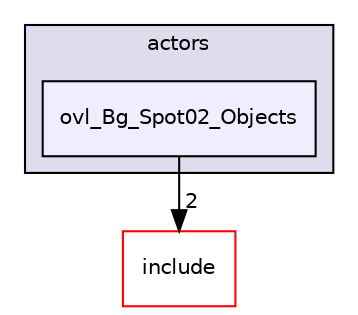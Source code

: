 digraph "src/overlays/actors/ovl_Bg_Spot02_Objects" {
  compound=true
  node [ fontsize="10", fontname="Helvetica"];
  edge [ labelfontsize="10", labelfontname="Helvetica"];
  subgraph clusterdir_e93473484be31ce7bcb356bd643a22f8 {
    graph [ bgcolor="#ddddee", pencolor="black", label="actors" fontname="Helvetica", fontsize="10", URL="dir_e93473484be31ce7bcb356bd643a22f8.html"]
  dir_966de70c14b3d35b3c5874d948f813e8 [shape=box, label="ovl_Bg_Spot02_Objects", style="filled", fillcolor="#eeeeff", pencolor="black", URL="dir_966de70c14b3d35b3c5874d948f813e8.html"];
  }
  dir_d44c64559bbebec7f509842c48db8b23 [shape=box label="include" fillcolor="white" style="filled" color="red" URL="dir_d44c64559bbebec7f509842c48db8b23.html"];
  dir_966de70c14b3d35b3c5874d948f813e8->dir_d44c64559bbebec7f509842c48db8b23 [headlabel="2", labeldistance=1.5 headhref="dir_000107_000000.html"];
}

